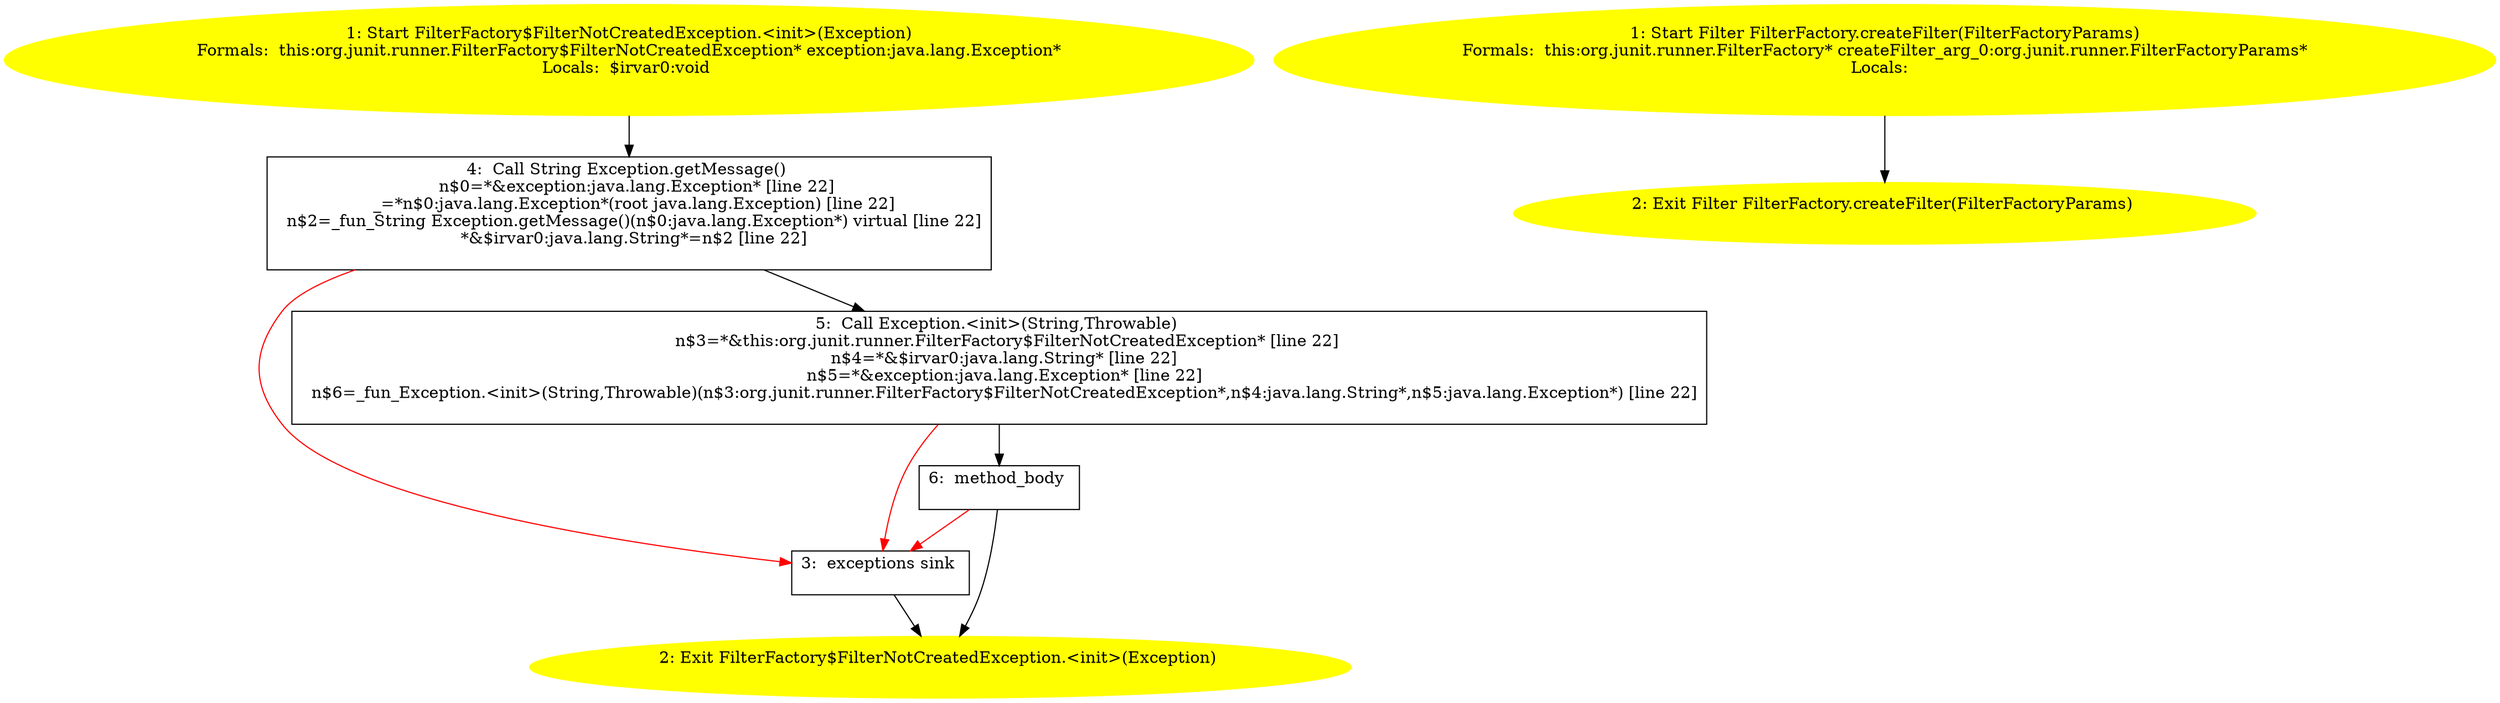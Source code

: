 /* @generated */
digraph cfg {
"org.junit.runner.FilterFactory$FilterNotCreatedException.<init>(java.lang.Exception).f6401222e05824fe1c1a2345e0df2caa_1" [label="1: Start FilterFactory$FilterNotCreatedException.<init>(Exception)\nFormals:  this:org.junit.runner.FilterFactory$FilterNotCreatedException* exception:java.lang.Exception*\nLocals:  $irvar0:void \n  " color=yellow style=filled]
	

	 "org.junit.runner.FilterFactory$FilterNotCreatedException.<init>(java.lang.Exception).f6401222e05824fe1c1a2345e0df2caa_1" -> "org.junit.runner.FilterFactory$FilterNotCreatedException.<init>(java.lang.Exception).f6401222e05824fe1c1a2345e0df2caa_4" ;
"org.junit.runner.FilterFactory$FilterNotCreatedException.<init>(java.lang.Exception).f6401222e05824fe1c1a2345e0df2caa_2" [label="2: Exit FilterFactory$FilterNotCreatedException.<init>(Exception) \n  " color=yellow style=filled]
	

"org.junit.runner.FilterFactory$FilterNotCreatedException.<init>(java.lang.Exception).f6401222e05824fe1c1a2345e0df2caa_3" [label="3:  exceptions sink \n  " shape="box"]
	

	 "org.junit.runner.FilterFactory$FilterNotCreatedException.<init>(java.lang.Exception).f6401222e05824fe1c1a2345e0df2caa_3" -> "org.junit.runner.FilterFactory$FilterNotCreatedException.<init>(java.lang.Exception).f6401222e05824fe1c1a2345e0df2caa_2" ;
"org.junit.runner.FilterFactory$FilterNotCreatedException.<init>(java.lang.Exception).f6401222e05824fe1c1a2345e0df2caa_4" [label="4:  Call String Exception.getMessage() \n   n$0=*&exception:java.lang.Exception* [line 22]\n  _=*n$0:java.lang.Exception*(root java.lang.Exception) [line 22]\n  n$2=_fun_String Exception.getMessage()(n$0:java.lang.Exception*) virtual [line 22]\n  *&$irvar0:java.lang.String*=n$2 [line 22]\n " shape="box"]
	

	 "org.junit.runner.FilterFactory$FilterNotCreatedException.<init>(java.lang.Exception).f6401222e05824fe1c1a2345e0df2caa_4" -> "org.junit.runner.FilterFactory$FilterNotCreatedException.<init>(java.lang.Exception).f6401222e05824fe1c1a2345e0df2caa_5" ;
	 "org.junit.runner.FilterFactory$FilterNotCreatedException.<init>(java.lang.Exception).f6401222e05824fe1c1a2345e0df2caa_4" -> "org.junit.runner.FilterFactory$FilterNotCreatedException.<init>(java.lang.Exception).f6401222e05824fe1c1a2345e0df2caa_3" [color="red" ];
"org.junit.runner.FilterFactory$FilterNotCreatedException.<init>(java.lang.Exception).f6401222e05824fe1c1a2345e0df2caa_5" [label="5:  Call Exception.<init>(String,Throwable) \n   n$3=*&this:org.junit.runner.FilterFactory$FilterNotCreatedException* [line 22]\n  n$4=*&$irvar0:java.lang.String* [line 22]\n  n$5=*&exception:java.lang.Exception* [line 22]\n  n$6=_fun_Exception.<init>(String,Throwable)(n$3:org.junit.runner.FilterFactory$FilterNotCreatedException*,n$4:java.lang.String*,n$5:java.lang.Exception*) [line 22]\n " shape="box"]
	

	 "org.junit.runner.FilterFactory$FilterNotCreatedException.<init>(java.lang.Exception).f6401222e05824fe1c1a2345e0df2caa_5" -> "org.junit.runner.FilterFactory$FilterNotCreatedException.<init>(java.lang.Exception).f6401222e05824fe1c1a2345e0df2caa_6" ;
	 "org.junit.runner.FilterFactory$FilterNotCreatedException.<init>(java.lang.Exception).f6401222e05824fe1c1a2345e0df2caa_5" -> "org.junit.runner.FilterFactory$FilterNotCreatedException.<init>(java.lang.Exception).f6401222e05824fe1c1a2345e0df2caa_3" [color="red" ];
"org.junit.runner.FilterFactory$FilterNotCreatedException.<init>(java.lang.Exception).f6401222e05824fe1c1a2345e0df2caa_6" [label="6:  method_body \n  " shape="box"]
	

	 "org.junit.runner.FilterFactory$FilterNotCreatedException.<init>(java.lang.Exception).f6401222e05824fe1c1a2345e0df2caa_6" -> "org.junit.runner.FilterFactory$FilterNotCreatedException.<init>(java.lang.Exception).f6401222e05824fe1c1a2345e0df2caa_2" ;
	 "org.junit.runner.FilterFactory$FilterNotCreatedException.<init>(java.lang.Exception).f6401222e05824fe1c1a2345e0df2caa_6" -> "org.junit.runner.FilterFactory$FilterNotCreatedException.<init>(java.lang.Exception).f6401222e05824fe1c1a2345e0df2caa_3" [color="red" ];
"org.junit.runner.FilterFactory.createFilter(org.junit.runner.FilterFactoryParams):org.junit.runner.m.a69381dc38dcc4f4cd10d529cd37f6ce_1" [label="1: Start Filter FilterFactory.createFilter(FilterFactoryParams)\nFormals:  this:org.junit.runner.FilterFactory* createFilter_arg_0:org.junit.runner.FilterFactoryParams*\nLocals:  \n  " color=yellow style=filled]
	

	 "org.junit.runner.FilterFactory.createFilter(org.junit.runner.FilterFactoryParams):org.junit.runner.m.a69381dc38dcc4f4cd10d529cd37f6ce_1" -> "org.junit.runner.FilterFactory.createFilter(org.junit.runner.FilterFactoryParams):org.junit.runner.m.a69381dc38dcc4f4cd10d529cd37f6ce_2" ;
"org.junit.runner.FilterFactory.createFilter(org.junit.runner.FilterFactoryParams):org.junit.runner.m.a69381dc38dcc4f4cd10d529cd37f6ce_2" [label="2: Exit Filter FilterFactory.createFilter(FilterFactoryParams) \n  " color=yellow style=filled]
	

}
